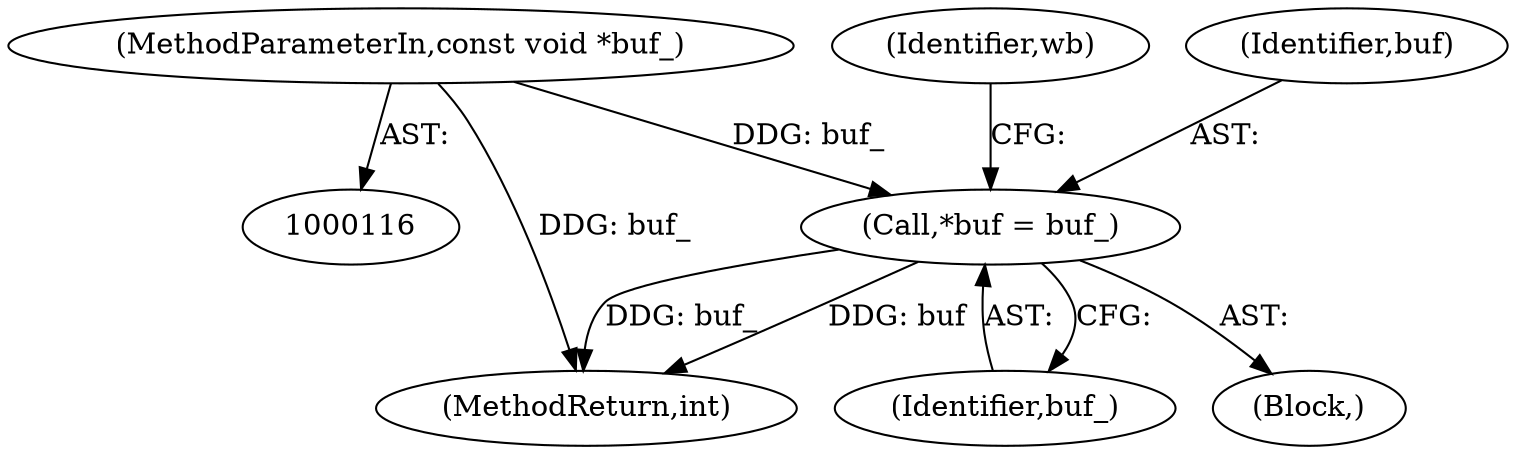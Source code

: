 digraph "0_openssl_77c77f0a1b9f15b869ca3342186dfbedd1119d0e@pointer" {
"1000123" [label="(Call,*buf = buf_)"];
"1000119" [label="(MethodParameterIn,const void *buf_)"];
"1000123" [label="(Call,*buf = buf_)"];
"1000125" [label="(Identifier,buf_)"];
"1000132" [label="(Identifier,wb)"];
"1000856" [label="(MethodReturn,int)"];
"1000124" [label="(Identifier,buf)"];
"1000121" [label="(Block,)"];
"1000119" [label="(MethodParameterIn,const void *buf_)"];
"1000123" -> "1000121"  [label="AST: "];
"1000123" -> "1000125"  [label="CFG: "];
"1000124" -> "1000123"  [label="AST: "];
"1000125" -> "1000123"  [label="AST: "];
"1000132" -> "1000123"  [label="CFG: "];
"1000123" -> "1000856"  [label="DDG: buf_"];
"1000123" -> "1000856"  [label="DDG: buf"];
"1000119" -> "1000123"  [label="DDG: buf_"];
"1000119" -> "1000116"  [label="AST: "];
"1000119" -> "1000856"  [label="DDG: buf_"];
}
